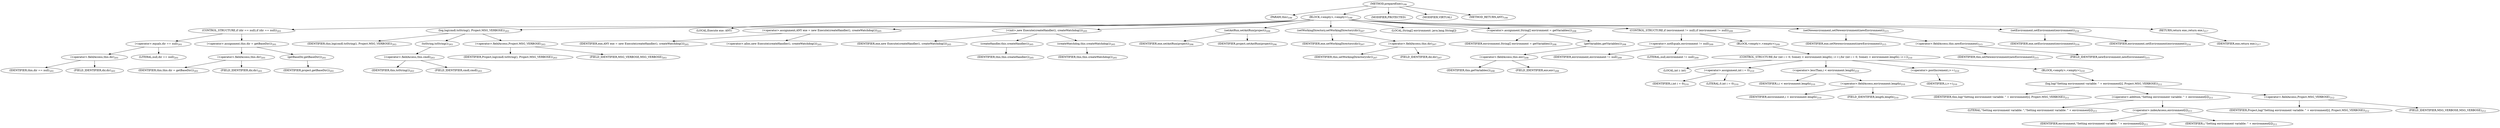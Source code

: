 digraph "prepareExec" {  
"315" [label = <(METHOD,prepareExec)<SUB>199</SUB>> ]
"21" [label = <(PARAM,this)<SUB>199</SUB>> ]
"316" [label = <(BLOCK,&lt;empty&gt;,&lt;empty&gt;)<SUB>199</SUB>> ]
"317" [label = <(CONTROL_STRUCTURE,if (dir == null),if (dir == null))<SUB>201</SUB>> ]
"318" [label = <(&lt;operator&gt;.equals,dir == null)<SUB>201</SUB>> ]
"319" [label = <(&lt;operator&gt;.fieldAccess,this.dir)<SUB>201</SUB>> ]
"320" [label = <(IDENTIFIER,this,dir == null)<SUB>201</SUB>> ]
"321" [label = <(FIELD_IDENTIFIER,dir,dir)<SUB>201</SUB>> ]
"322" [label = <(LITERAL,null,dir == null)<SUB>201</SUB>> ]
"323" [label = <(&lt;operator&gt;.assignment,this.dir = getBaseDir())<SUB>201</SUB>> ]
"324" [label = <(&lt;operator&gt;.fieldAccess,this.dir)<SUB>201</SUB>> ]
"325" [label = <(IDENTIFIER,this,this.dir = getBaseDir())<SUB>201</SUB>> ]
"326" [label = <(FIELD_IDENTIFIER,dir,dir)<SUB>201</SUB>> ]
"327" [label = <(getBaseDir,getBaseDir())<SUB>201</SUB>> ]
"328" [label = <(IDENTIFIER,project,getBaseDir())<SUB>201</SUB>> ]
"329" [label = <(log,log(cmdl.toString(), Project.MSG_VERBOSE))<SUB>203</SUB>> ]
"20" [label = <(IDENTIFIER,this,log(cmdl.toString(), Project.MSG_VERBOSE))<SUB>203</SUB>> ]
"330" [label = <(toString,toString())<SUB>203</SUB>> ]
"331" [label = <(&lt;operator&gt;.fieldAccess,this.cmdl)<SUB>203</SUB>> ]
"332" [label = <(IDENTIFIER,this,toString())<SUB>203</SUB>> ]
"333" [label = <(FIELD_IDENTIFIER,cmdl,cmdl)<SUB>203</SUB>> ]
"334" [label = <(&lt;operator&gt;.fieldAccess,Project.MSG_VERBOSE)<SUB>203</SUB>> ]
"335" [label = <(IDENTIFIER,Project,log(cmdl.toString(), Project.MSG_VERBOSE))<SUB>203</SUB>> ]
"336" [label = <(FIELD_IDENTIFIER,MSG_VERBOSE,MSG_VERBOSE)<SUB>203</SUB>> ]
"25" [label = <(LOCAL,Execute exe: ANY)> ]
"337" [label = <(&lt;operator&gt;.assignment,ANY exe = new Execute(createHandler(), createWatchdog()))<SUB>205</SUB>> ]
"338" [label = <(IDENTIFIER,exe,ANY exe = new Execute(createHandler(), createWatchdog()))<SUB>205</SUB>> ]
"339" [label = <(&lt;operator&gt;.alloc,new Execute(createHandler(), createWatchdog()))<SUB>205</SUB>> ]
"340" [label = <(&lt;init&gt;,new Execute(createHandler(), createWatchdog()))<SUB>205</SUB>> ]
"24" [label = <(IDENTIFIER,exe,new Execute(createHandler(), createWatchdog()))<SUB>205</SUB>> ]
"341" [label = <(createHandler,this.createHandler())<SUB>205</SUB>> ]
"22" [label = <(IDENTIFIER,this,this.createHandler())<SUB>205</SUB>> ]
"342" [label = <(createWatchdog,this.createWatchdog())<SUB>205</SUB>> ]
"23" [label = <(IDENTIFIER,this,this.createWatchdog())<SUB>205</SUB>> ]
"343" [label = <(setAntRun,setAntRun(project))<SUB>206</SUB>> ]
"344" [label = <(IDENTIFIER,exe,setAntRun(project))<SUB>206</SUB>> ]
"345" [label = <(IDENTIFIER,project,setAntRun(project))<SUB>206</SUB>> ]
"346" [label = <(setWorkingDirectory,setWorkingDirectory(dir))<SUB>207</SUB>> ]
"347" [label = <(IDENTIFIER,exe,setWorkingDirectory(dir))<SUB>207</SUB>> ]
"348" [label = <(&lt;operator&gt;.fieldAccess,this.dir)<SUB>207</SUB>> ]
"349" [label = <(IDENTIFIER,this,setWorkingDirectory(dir))<SUB>207</SUB>> ]
"350" [label = <(FIELD_IDENTIFIER,dir,dir)<SUB>207</SUB>> ]
"351" [label = <(LOCAL,String[] environment: java.lang.String[])> ]
"352" [label = <(&lt;operator&gt;.assignment,String[] environment = getVariables())<SUB>208</SUB>> ]
"353" [label = <(IDENTIFIER,environment,String[] environment = getVariables())<SUB>208</SUB>> ]
"354" [label = <(getVariables,getVariables())<SUB>208</SUB>> ]
"355" [label = <(&lt;operator&gt;.fieldAccess,this.env)<SUB>208</SUB>> ]
"356" [label = <(IDENTIFIER,this,getVariables())<SUB>208</SUB>> ]
"357" [label = <(FIELD_IDENTIFIER,env,env)<SUB>208</SUB>> ]
"358" [label = <(CONTROL_STRUCTURE,if (environment != null),if (environment != null))<SUB>209</SUB>> ]
"359" [label = <(&lt;operator&gt;.notEquals,environment != null)<SUB>209</SUB>> ]
"360" [label = <(IDENTIFIER,environment,environment != null)<SUB>209</SUB>> ]
"361" [label = <(LITERAL,null,environment != null)<SUB>209</SUB>> ]
"362" [label = <(BLOCK,&lt;empty&gt;,&lt;empty&gt;)<SUB>209</SUB>> ]
"363" [label = <(CONTROL_STRUCTURE,for (int i = 0; Some(i &lt; environment.length); i++),for (int i = 0; Some(i &lt; environment.length); i++))<SUB>210</SUB>> ]
"364" [label = <(LOCAL,int i: int)> ]
"365" [label = <(&lt;operator&gt;.assignment,int i = 0)<SUB>210</SUB>> ]
"366" [label = <(IDENTIFIER,i,int i = 0)<SUB>210</SUB>> ]
"367" [label = <(LITERAL,0,int i = 0)<SUB>210</SUB>> ]
"368" [label = <(&lt;operator&gt;.lessThan,i &lt; environment.length)<SUB>210</SUB>> ]
"369" [label = <(IDENTIFIER,i,i &lt; environment.length)<SUB>210</SUB>> ]
"370" [label = <(&lt;operator&gt;.fieldAccess,environment.length)<SUB>210</SUB>> ]
"371" [label = <(IDENTIFIER,environment,i &lt; environment.length)<SUB>210</SUB>> ]
"372" [label = <(FIELD_IDENTIFIER,length,length)<SUB>210</SUB>> ]
"373" [label = <(&lt;operator&gt;.postIncrement,i++)<SUB>210</SUB>> ]
"374" [label = <(IDENTIFIER,i,i++)<SUB>210</SUB>> ]
"375" [label = <(BLOCK,&lt;empty&gt;,&lt;empty&gt;)<SUB>210</SUB>> ]
"376" [label = <(log,log(&quot;Setting environment variable: &quot; + environment[i], Project.MSG_VERBOSE))<SUB>211</SUB>> ]
"26" [label = <(IDENTIFIER,this,log(&quot;Setting environment variable: &quot; + environment[i], Project.MSG_VERBOSE))<SUB>211</SUB>> ]
"377" [label = <(&lt;operator&gt;.addition,&quot;Setting environment variable: &quot; + environment[i])<SUB>211</SUB>> ]
"378" [label = <(LITERAL,&quot;Setting environment variable: &quot;,&quot;Setting environment variable: &quot; + environment[i])<SUB>211</SUB>> ]
"379" [label = <(&lt;operator&gt;.indexAccess,environment[i])<SUB>211</SUB>> ]
"380" [label = <(IDENTIFIER,environment,&quot;Setting environment variable: &quot; + environment[i])<SUB>211</SUB>> ]
"381" [label = <(IDENTIFIER,i,&quot;Setting environment variable: &quot; + environment[i])<SUB>211</SUB>> ]
"382" [label = <(&lt;operator&gt;.fieldAccess,Project.MSG_VERBOSE)<SUB>212</SUB>> ]
"383" [label = <(IDENTIFIER,Project,log(&quot;Setting environment variable: &quot; + environment[i], Project.MSG_VERBOSE))<SUB>212</SUB>> ]
"384" [label = <(FIELD_IDENTIFIER,MSG_VERBOSE,MSG_VERBOSE)<SUB>212</SUB>> ]
"385" [label = <(setNewenvironment,setNewenvironment(newEnvironment))<SUB>215</SUB>> ]
"386" [label = <(IDENTIFIER,exe,setNewenvironment(newEnvironment))<SUB>215</SUB>> ]
"387" [label = <(&lt;operator&gt;.fieldAccess,this.newEnvironment)<SUB>215</SUB>> ]
"388" [label = <(IDENTIFIER,this,setNewenvironment(newEnvironment))<SUB>215</SUB>> ]
"389" [label = <(FIELD_IDENTIFIER,newEnvironment,newEnvironment)<SUB>215</SUB>> ]
"390" [label = <(setEnvironment,setEnvironment(environment))<SUB>216</SUB>> ]
"391" [label = <(IDENTIFIER,exe,setEnvironment(environment))<SUB>216</SUB>> ]
"392" [label = <(IDENTIFIER,environment,setEnvironment(environment))<SUB>216</SUB>> ]
"393" [label = <(RETURN,return exe;,return exe;)<SUB>217</SUB>> ]
"394" [label = <(IDENTIFIER,exe,return exe;)<SUB>217</SUB>> ]
"395" [label = <(MODIFIER,PROTECTED)> ]
"396" [label = <(MODIFIER,VIRTUAL)> ]
"397" [label = <(METHOD_RETURN,ANY)<SUB>199</SUB>> ]
  "315" -> "21" 
  "315" -> "316" 
  "315" -> "395" 
  "315" -> "396" 
  "315" -> "397" 
  "316" -> "317" 
  "316" -> "329" 
  "316" -> "25" 
  "316" -> "337" 
  "316" -> "340" 
  "316" -> "343" 
  "316" -> "346" 
  "316" -> "351" 
  "316" -> "352" 
  "316" -> "358" 
  "316" -> "385" 
  "316" -> "390" 
  "316" -> "393" 
  "317" -> "318" 
  "317" -> "323" 
  "318" -> "319" 
  "318" -> "322" 
  "319" -> "320" 
  "319" -> "321" 
  "323" -> "324" 
  "323" -> "327" 
  "324" -> "325" 
  "324" -> "326" 
  "327" -> "328" 
  "329" -> "20" 
  "329" -> "330" 
  "329" -> "334" 
  "330" -> "331" 
  "331" -> "332" 
  "331" -> "333" 
  "334" -> "335" 
  "334" -> "336" 
  "337" -> "338" 
  "337" -> "339" 
  "340" -> "24" 
  "340" -> "341" 
  "340" -> "342" 
  "341" -> "22" 
  "342" -> "23" 
  "343" -> "344" 
  "343" -> "345" 
  "346" -> "347" 
  "346" -> "348" 
  "348" -> "349" 
  "348" -> "350" 
  "352" -> "353" 
  "352" -> "354" 
  "354" -> "355" 
  "355" -> "356" 
  "355" -> "357" 
  "358" -> "359" 
  "358" -> "362" 
  "359" -> "360" 
  "359" -> "361" 
  "362" -> "363" 
  "363" -> "364" 
  "363" -> "365" 
  "363" -> "368" 
  "363" -> "373" 
  "363" -> "375" 
  "365" -> "366" 
  "365" -> "367" 
  "368" -> "369" 
  "368" -> "370" 
  "370" -> "371" 
  "370" -> "372" 
  "373" -> "374" 
  "375" -> "376" 
  "376" -> "26" 
  "376" -> "377" 
  "376" -> "382" 
  "377" -> "378" 
  "377" -> "379" 
  "379" -> "380" 
  "379" -> "381" 
  "382" -> "383" 
  "382" -> "384" 
  "385" -> "386" 
  "385" -> "387" 
  "387" -> "388" 
  "387" -> "389" 
  "390" -> "391" 
  "390" -> "392" 
  "393" -> "394" 
}
